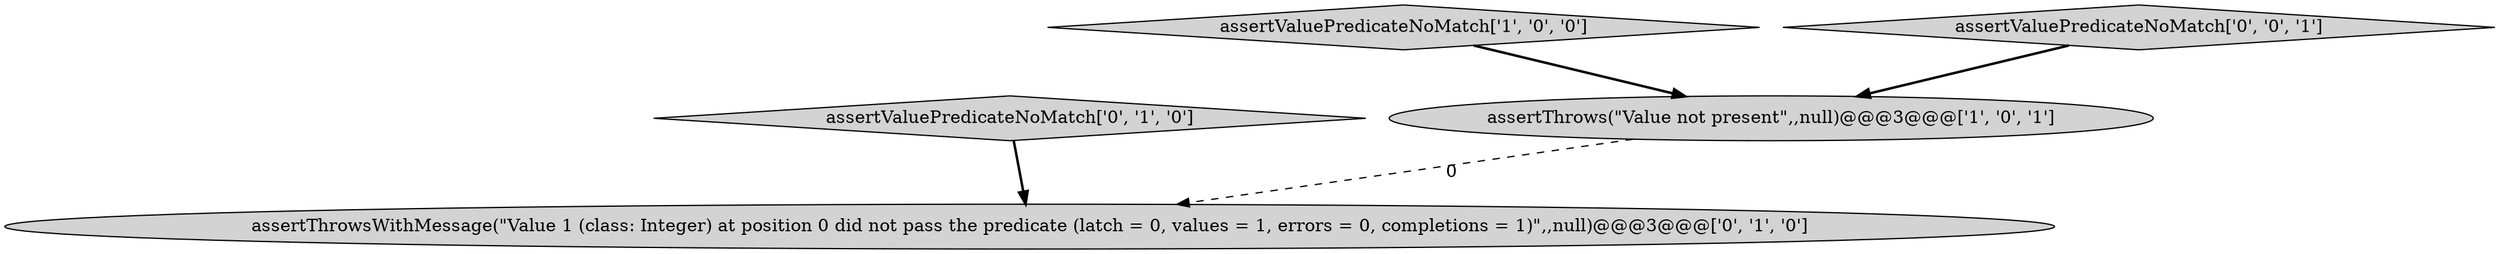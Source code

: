 digraph {
3 [style = filled, label = "assertValuePredicateNoMatch['0', '1', '0']", fillcolor = lightgray, shape = diamond image = "AAA0AAABBB2BBB"];
0 [style = filled, label = "assertValuePredicateNoMatch['1', '0', '0']", fillcolor = lightgray, shape = diamond image = "AAA0AAABBB1BBB"];
4 [style = filled, label = "assertValuePredicateNoMatch['0', '0', '1']", fillcolor = lightgray, shape = diamond image = "AAA0AAABBB3BBB"];
2 [style = filled, label = "assertThrowsWithMessage(\"Value 1 (class: Integer) at position 0 did not pass the predicate (latch = 0, values = 1, errors = 0, completions = 1)\",,null)@@@3@@@['0', '1', '0']", fillcolor = lightgray, shape = ellipse image = "AAA1AAABBB2BBB"];
1 [style = filled, label = "assertThrows(\"Value not present\",,null)@@@3@@@['1', '0', '1']", fillcolor = lightgray, shape = ellipse image = "AAA0AAABBB1BBB"];
1->2 [style = dashed, label="0"];
4->1 [style = bold, label=""];
3->2 [style = bold, label=""];
0->1 [style = bold, label=""];
}
